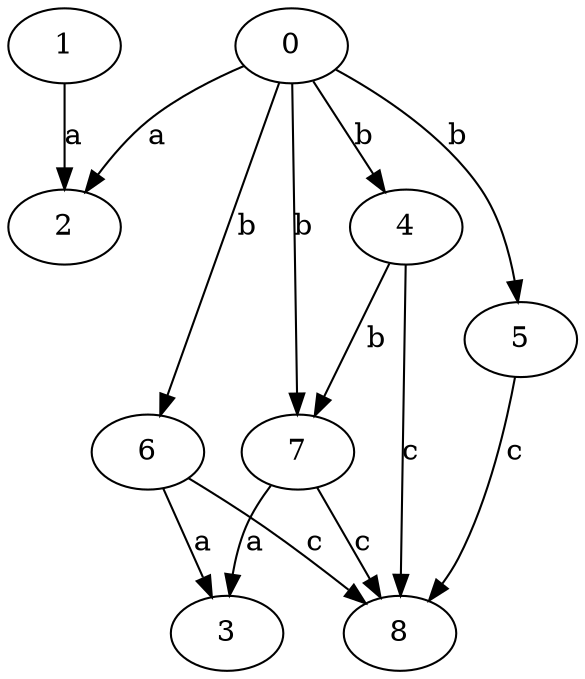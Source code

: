 strict digraph  {
2;
3;
0;
4;
5;
6;
7;
1;
8;
0 -> 2  [label=a];
0 -> 4  [label=b];
0 -> 5  [label=b];
0 -> 6  [label=b];
0 -> 7  [label=b];
4 -> 7  [label=b];
4 -> 8  [label=c];
5 -> 8  [label=c];
6 -> 3  [label=a];
6 -> 8  [label=c];
7 -> 3  [label=a];
7 -> 8  [label=c];
1 -> 2  [label=a];
}
